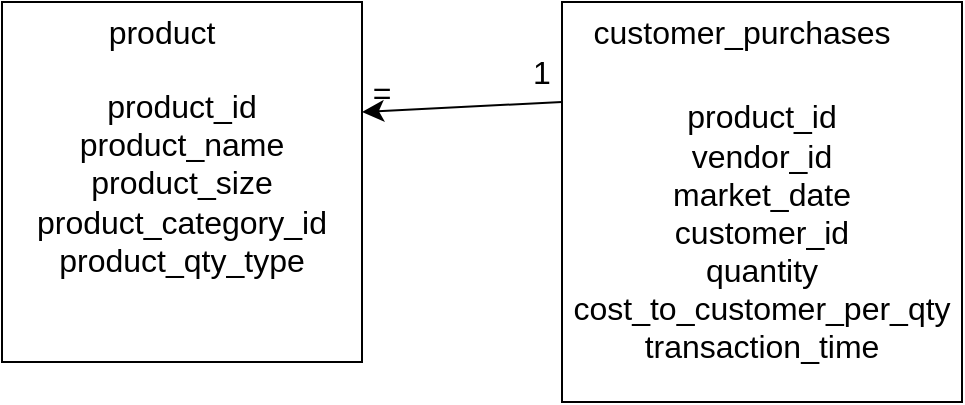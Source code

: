 <mxfile version="27.0.6">
  <diagram name="Page-1" id="yFKM9rF3ASNMHsi0DaBg">
    <mxGraphModel dx="578" dy="667" grid="1" gridSize="10" guides="1" tooltips="1" connect="1" arrows="1" fold="1" page="1" pageScale="1" pageWidth="850" pageHeight="1100" math="0" shadow="0">
      <root>
        <mxCell id="0" />
        <mxCell id="1" parent="0" />
        <mxCell id="nVcPeVIQQrxC4yoQxKv4-1" value="" style="whiteSpace=wrap;html=1;aspect=fixed;" vertex="1" parent="1">
          <mxGeometry x="80" y="120" width="180" height="180" as="geometry" />
        </mxCell>
        <mxCell id="nVcPeVIQQrxC4yoQxKv4-2" value="" style="whiteSpace=wrap;html=1;aspect=fixed;" vertex="1" parent="1">
          <mxGeometry x="360" y="120" width="200" height="200" as="geometry" />
        </mxCell>
        <mxCell id="nVcPeVIQQrxC4yoQxKv4-3" value="customer_purchases" style="text;strokeColor=none;fillColor=none;html=1;align=center;verticalAlign=middle;whiteSpace=wrap;rounded=0;fontSize=16;" vertex="1" parent="1">
          <mxGeometry x="420" y="120" width="60" height="30" as="geometry" />
        </mxCell>
        <mxCell id="nVcPeVIQQrxC4yoQxKv4-4" value="product" style="text;strokeColor=none;fillColor=none;html=1;align=center;verticalAlign=middle;whiteSpace=wrap;rounded=0;fontSize=16;" vertex="1" parent="1">
          <mxGeometry x="130" y="120" width="60" height="30" as="geometry" />
        </mxCell>
        <mxCell id="nVcPeVIQQrxC4yoQxKv4-5" value="product_id&lt;div&gt;vendor_id&lt;/div&gt;&lt;div&gt;market_date&lt;/div&gt;&lt;div&gt;customer_id&lt;/div&gt;&lt;div&gt;quantity&lt;/div&gt;&lt;div&gt;cost_to_customer_per_qty&lt;br&gt;&lt;/div&gt;&lt;div&gt;transaction_time&lt;br&gt;&lt;/div&gt;" style="text;strokeColor=none;fillColor=none;html=1;align=center;verticalAlign=middle;whiteSpace=wrap;rounded=0;fontSize=16;" vertex="1" parent="1">
          <mxGeometry x="370" y="170" width="180" height="130" as="geometry" />
        </mxCell>
        <mxCell id="nVcPeVIQQrxC4yoQxKv4-6" value="product_id&lt;div&gt;product_name&lt;/div&gt;&lt;div&gt;product_size&lt;/div&gt;&lt;div&gt;product_category_id&lt;/div&gt;&lt;div&gt;product_qty_type&lt;/div&gt;&lt;div&gt;&lt;br&gt;&lt;/div&gt;" style="text;strokeColor=none;fillColor=none;html=1;align=center;verticalAlign=middle;whiteSpace=wrap;rounded=0;fontSize=16;" vertex="1" parent="1">
          <mxGeometry x="80" y="130" width="180" height="180" as="geometry" />
        </mxCell>
        <mxCell id="nVcPeVIQQrxC4yoQxKv4-7" value="" style="endArrow=classic;html=1;rounded=0;fontSize=12;startSize=8;endSize=8;curved=1;exitX=0;exitY=0.25;exitDx=0;exitDy=0;entryX=1;entryY=0.25;entryDx=0;entryDy=0;" edge="1" parent="1" source="nVcPeVIQQrxC4yoQxKv4-2" target="nVcPeVIQQrxC4yoQxKv4-6">
          <mxGeometry relative="1" as="geometry">
            <mxPoint x="150" y="350" as="sourcePoint" />
            <mxPoint x="250" y="350" as="targetPoint" />
          </mxGeometry>
        </mxCell>
        <mxCell id="nVcPeVIQQrxC4yoQxKv4-10" value="=" style="text;strokeColor=none;fillColor=none;html=1;align=center;verticalAlign=middle;whiteSpace=wrap;rounded=0;fontSize=16;" vertex="1" parent="1">
          <mxGeometry x="240" y="150" width="60" height="30" as="geometry" />
        </mxCell>
        <mxCell id="nVcPeVIQQrxC4yoQxKv4-11" value="1" style="text;strokeColor=none;fillColor=none;html=1;align=center;verticalAlign=middle;whiteSpace=wrap;rounded=0;fontSize=16;" vertex="1" parent="1">
          <mxGeometry x="320" y="140" width="60" height="30" as="geometry" />
        </mxCell>
      </root>
    </mxGraphModel>
  </diagram>
</mxfile>
